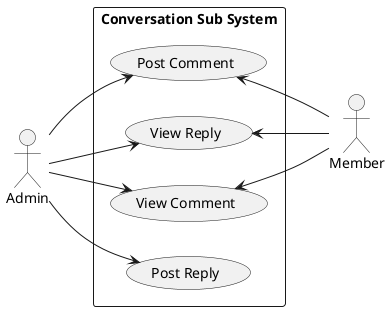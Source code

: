 @startuml ConversationSubSystem

left to right direction

skinparam Monochrome true
skinparam Shadowing false
skinparam packageStyle rectangle

actor Admin
actor Member

rectangle "Conversation Sub System" {
    Admin --> (Post Comment)
    Admin --> (View Reply)
    Admin --> (View Comment)
    Admin --> (Post Reply)

    (View Reply) <-- Member
    (View Comment) <-- Member
    (Post Comment) <-- Member
}

@enduml